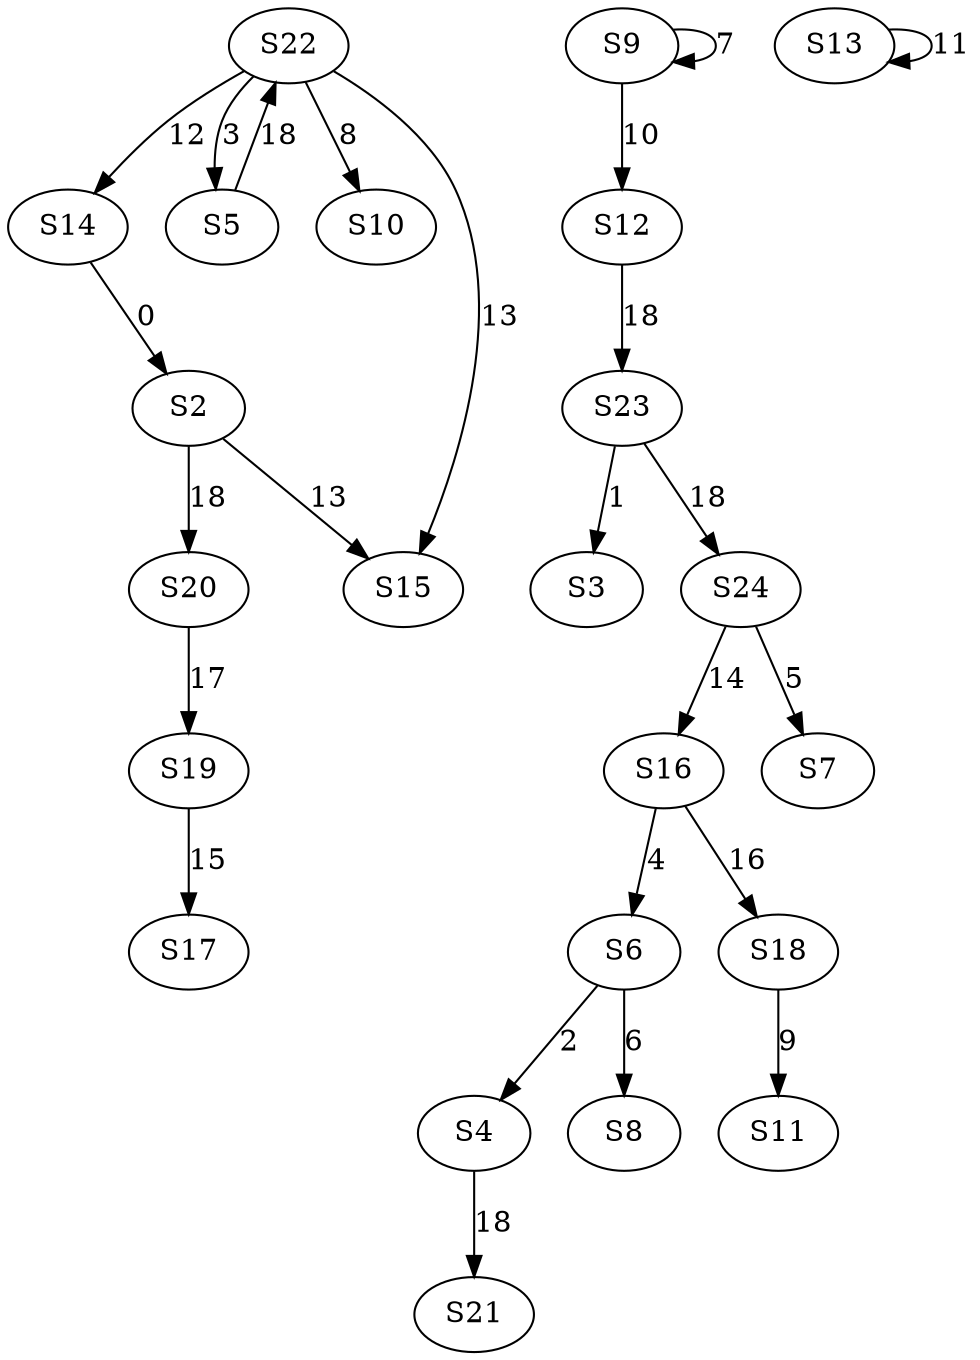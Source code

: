 strict digraph {
	S14 -> S2 [ label = 0 ];
	S23 -> S3 [ label = 1 ];
	S6 -> S4 [ label = 2 ];
	S22 -> S5 [ label = 3 ];
	S16 -> S6 [ label = 4 ];
	S24 -> S7 [ label = 5 ];
	S6 -> S8 [ label = 6 ];
	S9 -> S9 [ label = 7 ];
	S22 -> S10 [ label = 8 ];
	S18 -> S11 [ label = 9 ];
	S9 -> S12 [ label = 10 ];
	S13 -> S13 [ label = 11 ];
	S22 -> S14 [ label = 12 ];
	S2 -> S15 [ label = 13 ];
	S24 -> S16 [ label = 14 ];
	S19 -> S17 [ label = 15 ];
	S16 -> S18 [ label = 16 ];
	S20 -> S19 [ label = 17 ];
	S2 -> S20 [ label = 18 ];
	S4 -> S21 [ label = 18 ];
	S5 -> S22 [ label = 18 ];
	S12 -> S23 [ label = 18 ];
	S23 -> S24 [ label = 18 ];
	S22 -> S15 [ label = 13 ];
}
